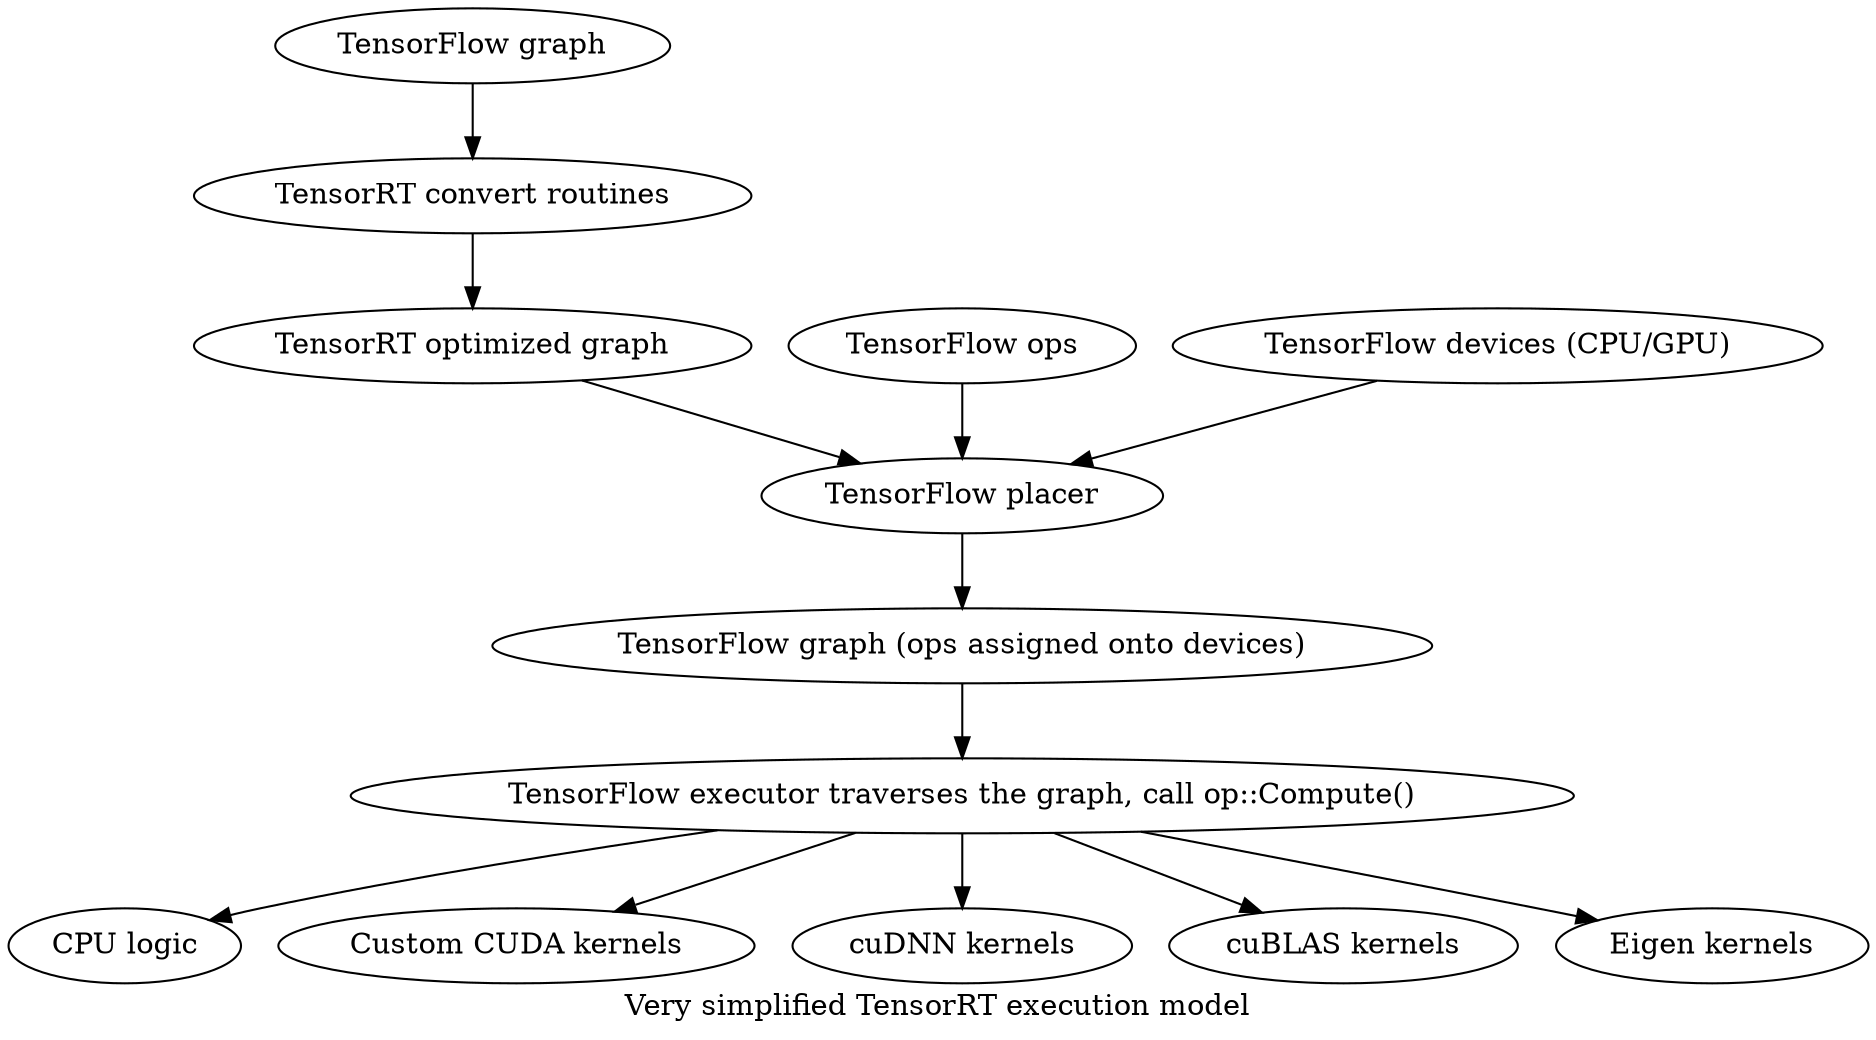 digraph overview_00 {
  label = "Very simplified TensorRT execution model";

  00 [label = "TensorFlow graph"];
  003 [label = "TensorRT convert routines"];
  004 [label = "TensorRT optimized graph"];
  001 [label = "TensorFlow ops"];
  002 [label = "TensorFlow devices (CPU/GPU)"];
  01 [label = "TensorFlow placer"];
  02 [label = "TensorFlow graph (ops assigned onto devices)"];
  03 [label = "TensorFlow executor traverses the graph, call op::Compute()"];
  04 [label = "CPU logic"];
  05 [label = "Custom CUDA kernels"];
  06 [label = "cuDNN kernels"];
  07 [label = "cuBLAS kernels"];
  08 [label = "Eigen kernels"];

  00 -> 003;
  003 -> 004;
  004 -> 01;
  001 -> 01;
  002 -> 01;
  01 -> 02 -> 03;
  03 -> 04;
  03 -> 05;
  03 -> 06;
  03 -> 07;
  03 -> 08;
}
